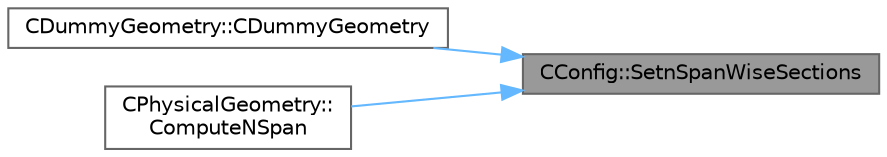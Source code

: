 digraph "CConfig::SetnSpanWiseSections"
{
 // LATEX_PDF_SIZE
  bgcolor="transparent";
  edge [fontname=Helvetica,fontsize=10,labelfontname=Helvetica,labelfontsize=10];
  node [fontname=Helvetica,fontsize=10,shape=box,height=0.2,width=0.4];
  rankdir="RL";
  Node1 [id="Node000001",label="CConfig::SetnSpanWiseSections",height=0.2,width=0.4,color="gray40", fillcolor="grey60", style="filled", fontcolor="black",tooltip="set number span-wise sections to compute 3D BC and performance for turbomachinery."];
  Node1 -> Node2 [id="edge1_Node000001_Node000002",dir="back",color="steelblue1",style="solid",tooltip=" "];
  Node2 [id="Node000002",label="CDummyGeometry::CDummyGeometry",height=0.2,width=0.4,color="grey40", fillcolor="white", style="filled",URL="$classCDummyGeometry.html#a4aa99e7c9145b9f4e3809a91f103606b",tooltip="Constructor of the class."];
  Node1 -> Node3 [id="edge2_Node000001_Node000003",dir="back",color="steelblue1",style="solid",tooltip=" "];
  Node3 [id="Node000003",label="CPhysicalGeometry::\lComputeNSpan",height=0.2,width=0.4,color="grey40", fillcolor="white", style="filled",URL="$classCPhysicalGeometry.html#aa3fbc055a43bbab16e7b5aa5ceecd14f",tooltip="Set number of span wise level for turbomachinery computation."];
}
